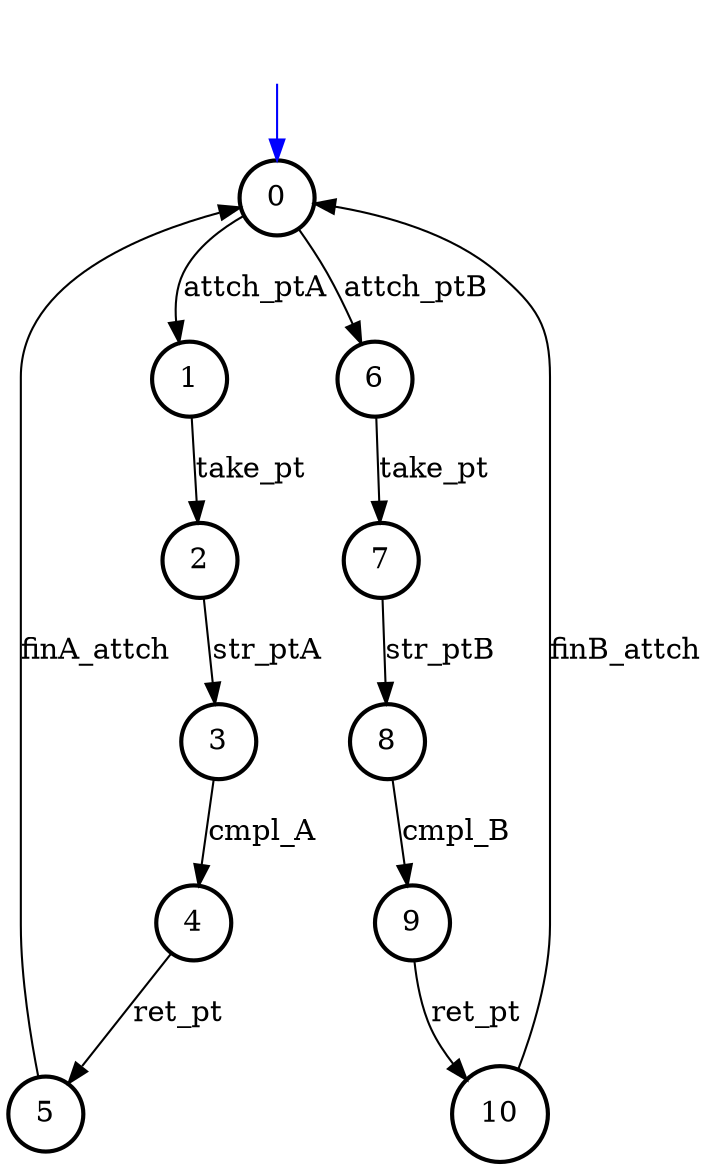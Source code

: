 digraph Image {overlap=scale;node [shape=circle, style=bold, constraint=false];"_0" [peripheries=1,label="0"];"_0" -> "_1" [label="attch_ptA"]"_0" -> "_6" [label="attch_ptB"]"_1" [peripheries=1,label="1"];"_1" -> "_2" [label="take_pt"]"_2" [peripheries=1,label="2"];"_2" -> "_3" [label="str_ptA"]"_3" [peripheries=1,label="3"];"_3" -> "_4" [label="cmpl_A"]"_4" [peripheries=1,label="4"];"_4" -> "_5" [label="ret_pt"]"_5" [peripheries=1,label="5"];"_5" -> "_0" [label="finA_attch"]"_6" [peripheries=1,label="6"];"_6" -> "_7" [label="take_pt"]"_7" [peripheries=1,label="7"];"_7" -> "_8" [label="str_ptB"]"_8" [peripheries=1,label="8"];"_8" -> "_9" [label="cmpl_B"]"_9" [peripheries=1,label="9"];"_9" -> "_10" [label="ret_pt"]"_10" [peripheries=1,label="10"];"_10" -> "_0" [label="finB_attch"]node [shape=plaintext];" "-> "_0" [color=blue];}
